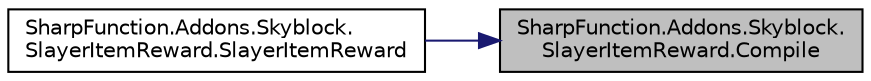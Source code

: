 digraph "SharpFunction.Addons.Skyblock.SlayerItemReward.Compile"
{
 // LATEX_PDF_SIZE
  edge [fontname="Helvetica",fontsize="10",labelfontname="Helvetica",labelfontsize="10"];
  node [fontname="Helvetica",fontsize="10",shape=record];
  rankdir="RL";
  Node1 [label="SharpFunction.Addons.Skyblock.\lSlayerItemReward.Compile",height=0.2,width=0.4,color="black", fillcolor="grey75", style="filled", fontcolor="black",tooltip="Creates a new slayer reward"];
  Node1 -> Node2 [dir="back",color="midnightblue",fontsize="10",style="solid",fontname="Helvetica"];
  Node2 [label="SharpFunction.Addons.Skyblock.\lSlayerItemReward.SlayerItemReward",height=0.2,width=0.4,color="black", fillcolor="white", style="filled",URL="$class_sharp_function_1_1_addons_1_1_skyblock_1_1_slayer_item_reward.html#a4683c3ef3db47046d28c56b0da38c87a",tooltip=" "];
}
